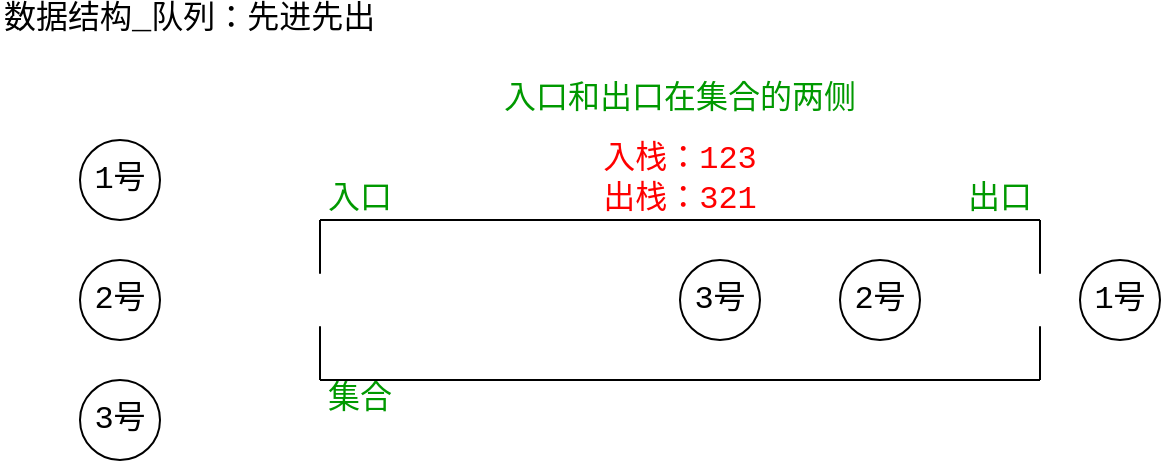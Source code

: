 <mxfile version="13.6.2" type="device"><diagram id="k9AlD885UBAIYeukuZBe" name="Page-1"><mxGraphModel dx="1072" dy="802" grid="1" gridSize="10" guides="1" tooltips="1" connect="1" arrows="1" fold="1" page="1" pageScale="1" pageWidth="1100" pageHeight="850" math="0" shadow="0"><root><mxCell id="0"/><mxCell id="1" parent="0"/><mxCell id="MG2gKv91YNemwZEDTiv0-1" value="数据结构_队列：先进先出" style="text;html=1;strokeColor=none;fillColor=none;align=left;verticalAlign=middle;whiteSpace=wrap;rounded=0;fontFamily=Courier New;fontSize=16;" parent="1" vertex="1"><mxGeometry y="10" width="200" height="20" as="geometry"/></mxCell><mxCell id="MG2gKv91YNemwZEDTiv0-9" value="1号" style="ellipse;whiteSpace=wrap;html=1;aspect=fixed;fontFamily=Courier New;fontSize=16;align=center;" parent="1" vertex="1"><mxGeometry x="40" y="80" width="40" height="40" as="geometry"/></mxCell><mxCell id="MG2gKv91YNemwZEDTiv0-10" value="2号" style="ellipse;whiteSpace=wrap;html=1;aspect=fixed;fontFamily=Courier New;fontSize=16;align=center;" parent="1" vertex="1"><mxGeometry x="40" y="140" width="40" height="40" as="geometry"/></mxCell><mxCell id="MG2gKv91YNemwZEDTiv0-11" value="3号" style="ellipse;whiteSpace=wrap;html=1;aspect=fixed;fontFamily=Courier New;fontSize=16;align=center;" parent="1" vertex="1"><mxGeometry x="40" y="200" width="40" height="40" as="geometry"/></mxCell><mxCell id="MG2gKv91YNemwZEDTiv0-16" value="入口" style="text;html=1;strokeColor=none;fillColor=none;align=center;verticalAlign=middle;whiteSpace=wrap;rounded=0;fontFamily=Courier New;fontSize=16;fontColor=#009900;" parent="1" vertex="1"><mxGeometry x="160" y="100" width="40" height="20" as="geometry"/></mxCell><mxCell id="MG2gKv91YNemwZEDTiv0-17" value="出口" style="text;html=1;strokeColor=none;fillColor=none;align=center;verticalAlign=middle;whiteSpace=wrap;rounded=0;fontFamily=Courier New;fontSize=16;fontColor=#009900;" parent="1" vertex="1"><mxGeometry x="480" y="100" width="40" height="20" as="geometry"/></mxCell><mxCell id="MG2gKv91YNemwZEDTiv0-18" value="集合" style="text;html=1;strokeColor=none;fillColor=none;align=center;verticalAlign=middle;whiteSpace=wrap;rounded=0;fontFamily=Courier New;fontSize=16;fontColor=#009900;" parent="1" vertex="1"><mxGeometry x="160" y="200" width="40" height="20" as="geometry"/></mxCell><mxCell id="MG2gKv91YNemwZEDTiv0-27" value="入栈：123&lt;br&gt;出栈：321" style="text;html=1;strokeColor=none;fillColor=none;align=center;verticalAlign=middle;whiteSpace=wrap;rounded=0;fontFamily=Courier New;fontSize=16;fontColor=#FF0000;" parent="1" vertex="1"><mxGeometry x="270" y="90" width="140" height="20" as="geometry"/></mxCell><mxCell id="MG2gKv91YNemwZEDTiv0-12" value="1号" style="ellipse;whiteSpace=wrap;html=1;aspect=fixed;fontFamily=Courier New;fontSize=16;align=center;" parent="1" vertex="1"><mxGeometry x="540" y="140" width="40" height="40" as="geometry"/></mxCell><mxCell id="p5xq7owiOkSByKTIBRpX-4" value="" style="group" vertex="1" connectable="0" parent="1"><mxGeometry x="160" y="120" width="360" height="80" as="geometry"/></mxCell><mxCell id="MG2gKv91YNemwZEDTiv0-3" value="" style="endArrow=none;html=1;fontFamily=Courier New;fontSize=16;" parent="p5xq7owiOkSByKTIBRpX-4" edge="1"><mxGeometry width="50" height="50" relative="1" as="geometry"><mxPoint x="360" as="sourcePoint"/><mxPoint as="targetPoint"/></mxGeometry></mxCell><mxCell id="MG2gKv91YNemwZEDTiv0-5" value="" style="endArrow=none;html=1;fontFamily=Courier New;fontSize=16;" parent="p5xq7owiOkSByKTIBRpX-4" edge="1"><mxGeometry width="50" height="50" relative="1" as="geometry"><mxPoint x="360" y="80" as="sourcePoint"/><mxPoint y="80" as="targetPoint"/></mxGeometry></mxCell><mxCell id="MG2gKv91YNemwZEDTiv0-6" value="" style="endArrow=none;html=1;fontFamily=Courier New;fontSize=16;" parent="p5xq7owiOkSByKTIBRpX-4" edge="1"><mxGeometry width="50" height="50" relative="1" as="geometry"><mxPoint x="360" as="sourcePoint"/><mxPoint x="360" y="26.857" as="targetPoint"/></mxGeometry></mxCell><mxCell id="MG2gKv91YNemwZEDTiv0-8" value="" style="endArrow=none;html=1;fontFamily=Courier New;fontSize=16;" parent="p5xq7owiOkSByKTIBRpX-4" edge="1"><mxGeometry width="50" height="50" relative="1" as="geometry"><mxPoint x="360" y="53.143" as="sourcePoint"/><mxPoint x="360" y="80" as="targetPoint"/></mxGeometry></mxCell><mxCell id="p5xq7owiOkSByKTIBRpX-1" value="" style="endArrow=none;html=1;fontFamily=Courier New;fontSize=16;" edge="1" parent="p5xq7owiOkSByKTIBRpX-4"><mxGeometry width="50" height="50" relative="1" as="geometry"><mxPoint as="sourcePoint"/><mxPoint y="26.857" as="targetPoint"/></mxGeometry></mxCell><mxCell id="p5xq7owiOkSByKTIBRpX-2" value="" style="endArrow=none;html=1;fontFamily=Courier New;fontSize=16;" edge="1" parent="p5xq7owiOkSByKTIBRpX-4"><mxGeometry width="50" height="50" relative="1" as="geometry"><mxPoint y="53.143" as="sourcePoint"/><mxPoint y="80" as="targetPoint"/></mxGeometry></mxCell><mxCell id="MG2gKv91YNemwZEDTiv0-13" value="2号" style="ellipse;whiteSpace=wrap;html=1;aspect=fixed;fontFamily=Courier New;fontSize=16;align=center;" parent="p5xq7owiOkSByKTIBRpX-4" vertex="1"><mxGeometry x="260" y="20" width="40" height="40" as="geometry"/></mxCell><mxCell id="MG2gKv91YNemwZEDTiv0-14" value="3号" style="ellipse;whiteSpace=wrap;html=1;aspect=fixed;fontFamily=Courier New;fontSize=16;align=center;" parent="p5xq7owiOkSByKTIBRpX-4" vertex="1"><mxGeometry x="180" y="20" width="40" height="40" as="geometry"/></mxCell><mxCell id="p5xq7owiOkSByKTIBRpX-6" value="入口和出口在集合的两侧" style="text;html=1;strokeColor=none;fillColor=none;align=center;verticalAlign=middle;whiteSpace=wrap;rounded=0;fontFamily=Courier New;fontSize=16;fontColor=#009900;" vertex="1" parent="1"><mxGeometry x="250" y="50" width="180" height="20" as="geometry"/></mxCell></root></mxGraphModel></diagram></mxfile>